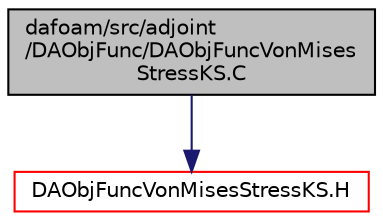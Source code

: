 digraph "dafoam/src/adjoint/DAObjFunc/DAObjFuncVonMisesStressKS.C"
{
  bgcolor="transparent";
  edge [fontname="Helvetica",fontsize="10",labelfontname="Helvetica",labelfontsize="10"];
  node [fontname="Helvetica",fontsize="10",shape=record];
  Node0 [label="dafoam/src/adjoint\l/DAObjFunc/DAObjFuncVonMises\lStressKS.C",height=0.2,width=0.4,color="black", fillcolor="grey75", style="filled", fontcolor="black"];
  Node0 -> Node1 [color="midnightblue",fontsize="10",style="solid",fontname="Helvetica"];
  Node1 [label="DAObjFuncVonMisesStressKS.H",height=0.2,width=0.4,color="red",URL="$DAObjFuncVonMisesStressKS_8H.html"];
}
